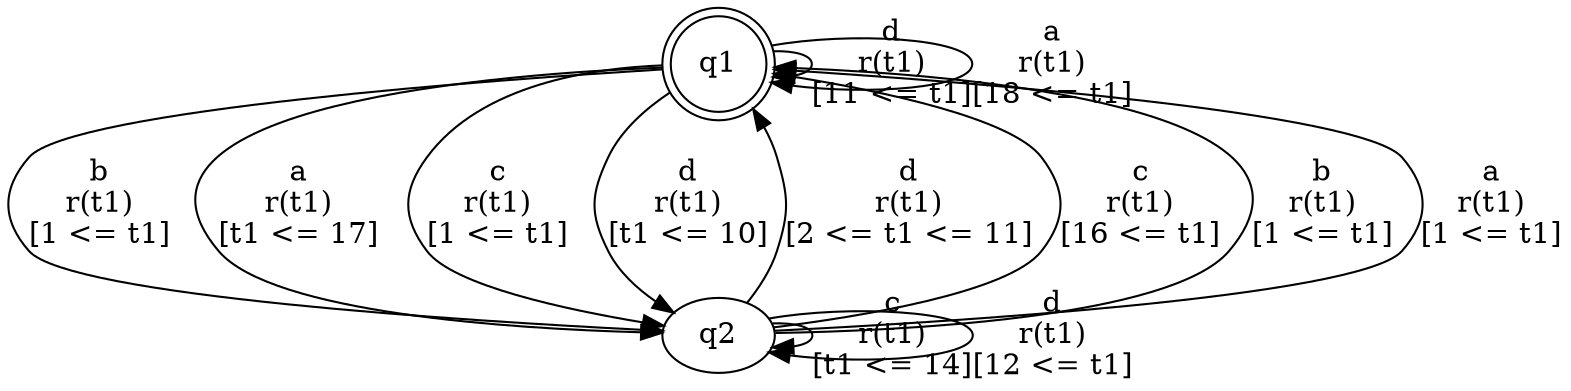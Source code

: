digraph L {
	qq1[label=q1 shape=doublecircle]
	qq2[label=q2]
	qq1 -> qq1[label="d\nr(t1)\n[11 <= t1]"]
	qq1 -> qq2[label="b\nr(t1)\n[1 <= t1]"]
	qq2 -> qq1[label="d\nr(t1)\n[2 <= t1 <= 11]"]
	qq2 -> qq2[label="c\nr(t1)\n[t1 <= 14]"]
	qq2 -> qq1[label="c\nr(t1)\n[16 <= t1]"]
	qq2 -> qq2[label="d\nr(t1)\n[12 <= t1]"]
	qq2 -> qq1[label="b\nr(t1)\n[1 <= t1]"]
	qq2 -> qq1[label="a\nr(t1)\n[1 <= t1]"]
	qq1 -> qq2[label="a\nr(t1)\n[t1 <= 17]"]
	qq1 -> qq2[label="c\nr(t1)\n[1 <= t1]"]
	qq1 -> qq2[label="d\nr(t1)\n[t1 <= 10]"]
	qq1 -> qq1[label="a\nr(t1)\n[18 <= t1]"]
}
